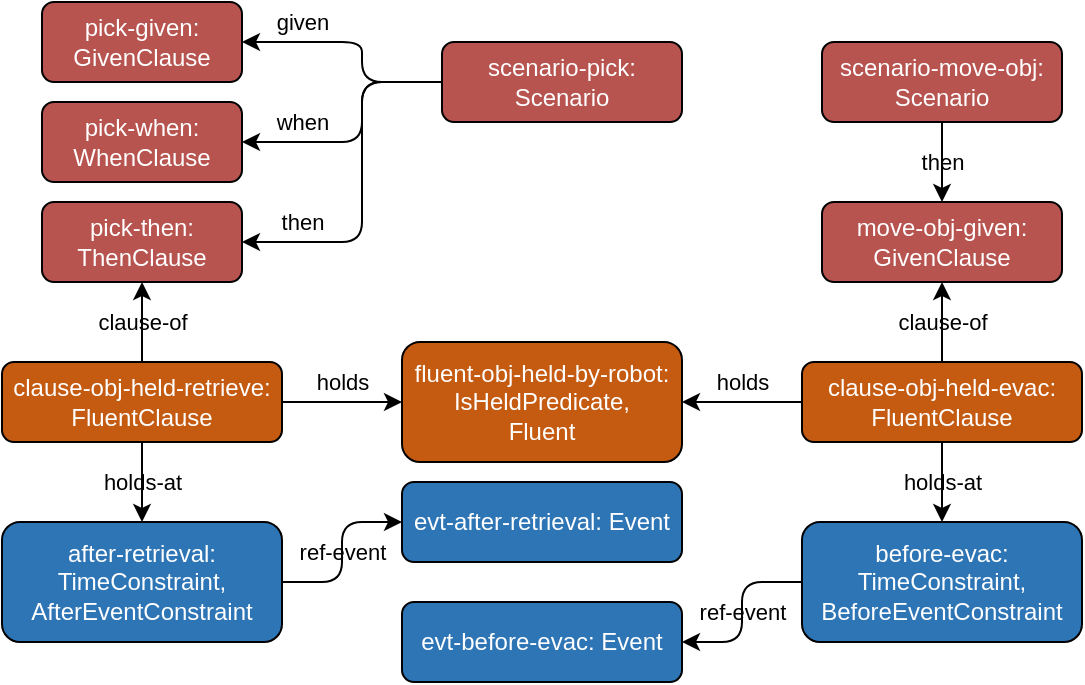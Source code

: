 <mxfile version="24.6.4" type="device" pages="3">
  <diagram name="clause-2-scenario" id="ZkkbawUHQz090-D37wvh">
    <mxGraphModel dx="1434" dy="854" grid="1" gridSize="10" guides="1" tooltips="1" connect="1" arrows="1" fold="1" page="1" pageScale="1" pageWidth="1169" pageHeight="827" math="0" shadow="0">
      <root>
        <mxCell id="0" />
        <mxCell id="1" parent="0" />
        <mxCell id="jvQCmLnBRhZeScLjmYUT-4" value="fluent-obj-held-by-robot: IsHeldPredicate,&lt;br&gt;Fluent" style="rounded=1;whiteSpace=wrap;html=1;fillColor=#C55A11;fontColor=#FFFFFF;labelBackgroundColor=none;" parent="1" vertex="1">
          <mxGeometry x="440" y="470" width="140" height="60" as="geometry" />
        </mxCell>
        <mxCell id="jvQCmLnBRhZeScLjmYUT-6" value="holds" style="edgeStyle=orthogonalEdgeStyle;shape=connector;rounded=1;orthogonalLoop=1;jettySize=auto;html=1;labelBackgroundColor=none;strokeColor=default;align=center;verticalAlign=middle;fontFamily=Helvetica;fontSize=11;fontColor=default;endArrow=classic;" parent="1" source="jvQCmLnBRhZeScLjmYUT-9" target="jvQCmLnBRhZeScLjmYUT-4" edge="1">
          <mxGeometry y="10" relative="1" as="geometry">
            <mxPoint as="offset" />
            <mxPoint x="440" y="500" as="targetPoint" />
          </mxGeometry>
        </mxCell>
        <mxCell id="jvQCmLnBRhZeScLjmYUT-7" value="holds-at" style="edgeStyle=orthogonalEdgeStyle;shape=connector;rounded=1;orthogonalLoop=1;jettySize=auto;html=1;labelBackgroundColor=none;strokeColor=default;align=center;verticalAlign=middle;fontFamily=Helvetica;fontSize=11;fontColor=default;endArrow=classic;" parent="1" source="jvQCmLnBRhZeScLjmYUT-9" target="jvQCmLnBRhZeScLjmYUT-11" edge="1">
          <mxGeometry relative="1" as="geometry" />
        </mxCell>
        <mxCell id="jvQCmLnBRhZeScLjmYUT-8" value="clause-of" style="edgeStyle=orthogonalEdgeStyle;shape=connector;rounded=1;orthogonalLoop=1;jettySize=auto;html=1;labelBackgroundColor=none;strokeColor=default;align=center;verticalAlign=middle;fontFamily=Helvetica;fontSize=11;fontColor=default;endArrow=classic;" parent="1" source="jvQCmLnBRhZeScLjmYUT-9" target="jvQCmLnBRhZeScLjmYUT-15" edge="1">
          <mxGeometry relative="1" as="geometry" />
        </mxCell>
        <mxCell id="jvQCmLnBRhZeScLjmYUT-9" value="clause-obj-held-retrieve: FluentClause" style="rounded=1;whiteSpace=wrap;html=1;labelBackgroundColor=none;fillColor=#C55A11;fontColor=#FFFFFF;" parent="1" vertex="1">
          <mxGeometry x="240" y="480" width="140" height="40" as="geometry" />
        </mxCell>
        <mxCell id="9DVTHavd1RBfUQRVlFWA-4" value="ref-event" style="edgeStyle=orthogonalEdgeStyle;shape=connector;rounded=1;orthogonalLoop=1;jettySize=auto;html=1;strokeColor=default;align=center;verticalAlign=middle;fontFamily=Helvetica;fontSize=11;fontColor=default;labelBackgroundColor=none;endArrow=classic;" edge="1" parent="1" source="jvQCmLnBRhZeScLjmYUT-11" target="9DVTHavd1RBfUQRVlFWA-1">
          <mxGeometry relative="1" as="geometry" />
        </mxCell>
        <mxCell id="jvQCmLnBRhZeScLjmYUT-11" value="after-retrieval: TimeConstraint, AfterEventConstraint" style="rounded=1;whiteSpace=wrap;html=1;fillColor=#2E75B6;fontColor=#FFFFFF;labelBackgroundColor=none;" parent="1" vertex="1">
          <mxGeometry x="240" y="560" width="140" height="60" as="geometry" />
        </mxCell>
        <mxCell id="jvQCmLnBRhZeScLjmYUT-12" value="then" style="edgeStyle=orthogonalEdgeStyle;shape=connector;rounded=1;orthogonalLoop=1;jettySize=auto;html=1;labelBackgroundColor=none;strokeColor=default;align=center;verticalAlign=middle;fontFamily=Helvetica;fontSize=11;fontColor=default;endArrow=classic;" parent="1" source="jvQCmLnBRhZeScLjmYUT-14" target="jvQCmLnBRhZeScLjmYUT-15" edge="1">
          <mxGeometry x="0.667" y="-10" relative="1" as="geometry">
            <Array as="points">
              <mxPoint x="420" y="340" />
              <mxPoint x="420" y="420" />
            </Array>
            <mxPoint as="offset" />
          </mxGeometry>
        </mxCell>
        <mxCell id="jvQCmLnBRhZeScLjmYUT-13" value="when" style="edgeStyle=orthogonalEdgeStyle;shape=connector;rounded=1;orthogonalLoop=1;jettySize=auto;html=1;labelBackgroundColor=none;strokeColor=default;align=center;verticalAlign=middle;fontFamily=Helvetica;fontSize=11;fontColor=default;endArrow=classic;" parent="1" source="jvQCmLnBRhZeScLjmYUT-14" target="jvQCmLnBRhZeScLjmYUT-25" edge="1">
          <mxGeometry x="0.538" y="-10" relative="1" as="geometry">
            <Array as="points">
              <mxPoint x="420" y="340" />
              <mxPoint x="420" y="370" />
            </Array>
            <mxPoint as="offset" />
          </mxGeometry>
        </mxCell>
        <mxCell id="jvQCmLnBRhZeScLjmYUT-14" value="scenario-pick: Scenario" style="rounded=1;whiteSpace=wrap;html=1;labelBackgroundColor=none;fillColor=#B85450;fontColor=#FFFFFF;" parent="1" vertex="1">
          <mxGeometry x="460" y="320" width="120" height="40" as="geometry" />
        </mxCell>
        <mxCell id="jvQCmLnBRhZeScLjmYUT-15" value="pick-then: ThenClause" style="rounded=1;whiteSpace=wrap;html=1;labelBackgroundColor=none;fillColor=#B85450;fontColor=#FFFFFF;" parent="1" vertex="1">
          <mxGeometry x="260" y="400" width="100" height="40" as="geometry" />
        </mxCell>
        <mxCell id="jvQCmLnBRhZeScLjmYUT-16" value="holds" style="edgeStyle=orthogonalEdgeStyle;shape=connector;rounded=1;orthogonalLoop=1;jettySize=auto;html=1;labelBackgroundColor=none;strokeColor=default;align=center;verticalAlign=middle;fontFamily=Helvetica;fontSize=11;fontColor=default;endArrow=classic;" parent="1" source="jvQCmLnBRhZeScLjmYUT-17" target="jvQCmLnBRhZeScLjmYUT-4" edge="1">
          <mxGeometry y="-10" relative="1" as="geometry">
            <mxPoint as="offset" />
            <mxPoint x="580" y="500" as="targetPoint" />
          </mxGeometry>
        </mxCell>
        <mxCell id="jvQCmLnBRhZeScLjmYUT-17" value="clause-obj-held-evac: FluentClause" style="rounded=1;whiteSpace=wrap;html=1;labelBackgroundColor=none;fillColor=#C55A11;fontColor=#FFFFFF;" parent="1" vertex="1">
          <mxGeometry x="640" y="480" width="140" height="40" as="geometry" />
        </mxCell>
        <mxCell id="9DVTHavd1RBfUQRVlFWA-5" value="ref-event" style="edgeStyle=orthogonalEdgeStyle;shape=connector;rounded=1;orthogonalLoop=1;jettySize=auto;html=1;strokeColor=default;align=center;verticalAlign=middle;fontFamily=Helvetica;fontSize=11;fontColor=default;labelBackgroundColor=none;endArrow=classic;" edge="1" parent="1" source="jvQCmLnBRhZeScLjmYUT-19" target="9DVTHavd1RBfUQRVlFWA-2">
          <mxGeometry relative="1" as="geometry" />
        </mxCell>
        <mxCell id="jvQCmLnBRhZeScLjmYUT-19" value="before-evac: TimeConstraint, BeforeEventConstraint" style="rounded=1;whiteSpace=wrap;html=1;fillColor=#2E75B6;fontColor=#FFFFFF;labelBackgroundColor=none;" parent="1" vertex="1">
          <mxGeometry x="640" y="560" width="140" height="60" as="geometry" />
        </mxCell>
        <mxCell id="jvQCmLnBRhZeScLjmYUT-20" value="holds-at" style="edgeStyle=orthogonalEdgeStyle;shape=connector;rounded=1;orthogonalLoop=1;jettySize=auto;html=1;labelBackgroundColor=none;strokeColor=default;align=center;verticalAlign=middle;fontFamily=Helvetica;fontSize=11;fontColor=default;endArrow=classic;" parent="1" source="jvQCmLnBRhZeScLjmYUT-17" target="jvQCmLnBRhZeScLjmYUT-19" edge="1">
          <mxGeometry relative="1" as="geometry">
            <mxPoint x="320" y="530" as="sourcePoint" />
            <mxPoint x="320" y="570" as="targetPoint" />
          </mxGeometry>
        </mxCell>
        <mxCell id="jvQCmLnBRhZeScLjmYUT-21" value="then" style="edgeStyle=orthogonalEdgeStyle;shape=connector;rounded=1;orthogonalLoop=1;jettySize=auto;html=1;labelBackgroundColor=none;strokeColor=default;align=center;verticalAlign=middle;fontFamily=Helvetica;fontSize=11;fontColor=default;endArrow=classic;" parent="1" source="jvQCmLnBRhZeScLjmYUT-22" target="jvQCmLnBRhZeScLjmYUT-23" edge="1">
          <mxGeometry relative="1" as="geometry">
            <mxPoint as="offset" />
          </mxGeometry>
        </mxCell>
        <mxCell id="jvQCmLnBRhZeScLjmYUT-22" value="scenario-move-obj: Scenario" style="rounded=1;whiteSpace=wrap;html=1;labelBackgroundColor=none;fillColor=#B85450;fontColor=#FFFFFF;" parent="1" vertex="1">
          <mxGeometry x="650" y="320" width="120" height="40" as="geometry" />
        </mxCell>
        <mxCell id="jvQCmLnBRhZeScLjmYUT-23" value="move-obj-given: GivenClause" style="rounded=1;whiteSpace=wrap;html=1;labelBackgroundColor=none;fillColor=#B85450;fontColor=#FFFFFF;" parent="1" vertex="1">
          <mxGeometry x="650" y="400" width="120" height="40" as="geometry" />
        </mxCell>
        <mxCell id="jvQCmLnBRhZeScLjmYUT-24" value="pick-given: GivenClause" style="rounded=1;whiteSpace=wrap;html=1;labelBackgroundColor=none;fillColor=#B85450;fontColor=#FFFFFF;" parent="1" vertex="1">
          <mxGeometry x="260" y="300" width="100" height="40" as="geometry" />
        </mxCell>
        <mxCell id="jvQCmLnBRhZeScLjmYUT-25" value="pick-when: WhenClause" style="rounded=1;whiteSpace=wrap;html=1;labelBackgroundColor=none;fillColor=#B85450;fontColor=#FFFFFF;" parent="1" vertex="1">
          <mxGeometry x="260" y="350" width="100" height="40" as="geometry" />
        </mxCell>
        <mxCell id="jvQCmLnBRhZeScLjmYUT-26" value="clause-of" style="edgeStyle=orthogonalEdgeStyle;shape=connector;rounded=1;orthogonalLoop=1;jettySize=auto;html=1;labelBackgroundColor=none;strokeColor=default;align=center;verticalAlign=middle;fontFamily=Helvetica;fontSize=11;fontColor=default;endArrow=classic;" parent="1" source="jvQCmLnBRhZeScLjmYUT-17" target="jvQCmLnBRhZeScLjmYUT-23" edge="1">
          <mxGeometry relative="1" as="geometry">
            <mxPoint x="320" y="490" as="sourcePoint" />
            <mxPoint x="320" y="450" as="targetPoint" />
          </mxGeometry>
        </mxCell>
        <mxCell id="jvQCmLnBRhZeScLjmYUT-27" value="given" style="edgeStyle=orthogonalEdgeStyle;shape=connector;rounded=1;orthogonalLoop=1;jettySize=auto;html=1;labelBackgroundColor=none;strokeColor=default;align=center;verticalAlign=middle;fontFamily=Helvetica;fontSize=11;fontColor=default;endArrow=classic;" parent="1" source="jvQCmLnBRhZeScLjmYUT-14" target="jvQCmLnBRhZeScLjmYUT-24" edge="1">
          <mxGeometry x="0.5" y="-10" relative="1" as="geometry">
            <Array as="points">
              <mxPoint x="420" y="340" />
              <mxPoint x="420" y="320" />
            </Array>
            <mxPoint as="offset" />
            <mxPoint x="270" y="-20" as="sourcePoint" />
            <mxPoint x="350" y="-70" as="targetPoint" />
          </mxGeometry>
        </mxCell>
        <mxCell id="9DVTHavd1RBfUQRVlFWA-1" value="evt-after-retrieval: Event" style="rounded=1;whiteSpace=wrap;html=1;labelBackgroundColor=none;fillColor=#2E75B6;fontColor=#FFFFFF;" vertex="1" parent="1">
          <mxGeometry x="440" y="540" width="140" height="40" as="geometry" />
        </mxCell>
        <mxCell id="9DVTHavd1RBfUQRVlFWA-2" value="evt-before-evac: Event" style="rounded=1;whiteSpace=wrap;html=1;labelBackgroundColor=none;fillColor=#2E75B6;fontColor=#FFFFFF;" vertex="1" parent="1">
          <mxGeometry x="440" y="600" width="140" height="40" as="geometry" />
        </mxCell>
      </root>
    </mxGraphModel>
  </diagram>
  <diagram id="Czmpx11kEOldU_jqC02R" name="template-variable">
    <mxGraphModel dx="1434" dy="854" grid="1" gridSize="10" guides="1" tooltips="1" connect="1" arrows="1" fold="1" page="1" pageScale="1" pageWidth="1169" pageHeight="827" math="0" shadow="0">
      <root>
        <mxCell id="0" />
        <mxCell id="1" parent="0" />
        <mxCell id="6wdweHEicqY5qNKsb8Mw-1" value="given" style="edgeStyle=orthogonalEdgeStyle;shape=connector;rounded=1;orthogonalLoop=1;jettySize=auto;html=1;labelBackgroundColor=default;strokeColor=default;align=center;verticalAlign=middle;fontFamily=Helvetica;fontSize=11;fontColor=default;endArrow=classic;" parent="1" source="6wdweHEicqY5qNKsb8Mw-4" target="hrFf3gBbYPtmXdrULgR2-2" edge="1">
          <mxGeometry x="0.636" y="10" relative="1" as="geometry">
            <Array as="points">
              <mxPoint x="340" y="180" />
              <mxPoint x="340" y="120" />
            </Array>
            <mxPoint as="offset" />
            <mxPoint x="380" y="144" as="targetPoint" />
          </mxGeometry>
        </mxCell>
        <mxCell id="6wdweHEicqY5qNKsb8Mw-2" value="when" style="edgeStyle=orthogonalEdgeStyle;shape=connector;rounded=1;orthogonalLoop=1;jettySize=auto;html=1;labelBackgroundColor=default;strokeColor=default;align=center;verticalAlign=middle;fontFamily=Helvetica;fontSize=11;fontColor=default;endArrow=classic;" parent="1" source="6wdweHEicqY5qNKsb8Mw-4" target="hrFf3gBbYPtmXdrULgR2-3" edge="1">
          <mxGeometry x="0.2" y="10" relative="1" as="geometry">
            <mxPoint as="offset" />
            <mxPoint x="380" y="194" as="targetPoint" />
          </mxGeometry>
        </mxCell>
        <mxCell id="6wdweHEicqY5qNKsb8Mw-3" value="then" style="edgeStyle=orthogonalEdgeStyle;shape=connector;rounded=1;orthogonalLoop=1;jettySize=auto;html=1;labelBackgroundColor=default;strokeColor=default;align=center;verticalAlign=middle;fontFamily=Helvetica;fontSize=11;fontColor=default;endArrow=classic;" parent="1" source="6wdweHEicqY5qNKsb8Mw-4" target="hrFf3gBbYPtmXdrULgR2-1" edge="1">
          <mxGeometry x="0.636" y="10" relative="1" as="geometry">
            <Array as="points">
              <mxPoint x="340" y="180" />
              <mxPoint x="340" y="240" />
            </Array>
            <mxPoint as="offset" />
            <mxPoint x="380" y="244" as="targetPoint" />
          </mxGeometry>
        </mxCell>
        <mxCell id="6wdweHEicqY5qNKsb8Mw-4" value="scenario-pick: Scenario" style="rounded=1;whiteSpace=wrap;html=1;fillColor=#B85450;fontColor=#FFFFFF;" parent="1" vertex="1">
          <mxGeometry x="200" y="160" width="119" height="40" as="geometry" />
        </mxCell>
        <mxCell id="6wdweHEicqY5qNKsb8Mw-8" value="of-scenario" style="edgeStyle=orthogonalEdgeStyle;shape=connector;rounded=1;orthogonalLoop=1;jettySize=auto;html=1;labelBackgroundColor=default;strokeColor=default;align=center;verticalAlign=middle;fontFamily=Helvetica;fontSize=11;fontColor=default;endArrow=classic;" parent="1" source="6wdweHEicqY5qNKsb8Mw-10" target="6wdweHEicqY5qNKsb8Mw-4" edge="1">
          <mxGeometry relative="1" as="geometry" />
        </mxCell>
        <mxCell id="6wdweHEicqY5qNKsb8Mw-9" value="has-clause" style="edgeStyle=orthogonalEdgeStyle;shape=connector;rounded=1;orthogonalLoop=1;jettySize=auto;html=1;labelBackgroundColor=default;strokeColor=default;align=center;verticalAlign=middle;fontFamily=Helvetica;fontSize=11;fontColor=default;endArrow=classic;" parent="1" source="6wdweHEicqY5qNKsb8Mw-10" target="6wdweHEicqY5qNKsb8Mw-14" edge="1">
          <mxGeometry relative="1" as="geometry">
            <Array as="points">
              <mxPoint x="260" y="380" />
              <mxPoint x="430" y="380" />
            </Array>
          </mxGeometry>
        </mxCell>
        <mxCell id="6wdweHEicqY5qNKsb8Mw-10" value="pick-tmpl: ScenarioTemplate" style="rounded=1;whiteSpace=wrap;html=1;fillColor=#B85450;fontColor=#FFFFFF;" parent="1" vertex="1">
          <mxGeometry x="200" y="300" width="119" height="40" as="geometry" />
        </mxCell>
        <mxCell id="6wdweHEicqY5qNKsb8Mw-11" value="ref-agent" style="edgeStyle=orthogonalEdgeStyle;rounded=1;orthogonalLoop=1;jettySize=auto;html=1;" parent="1" source="6wdweHEicqY5qNKsb8Mw-14" target="6wdweHEicqY5qNKsb8Mw-18" edge="1">
          <mxGeometry x="0.667" relative="1" as="geometry">
            <mxPoint as="offset" />
            <mxPoint x="480" y="304" as="targetPoint" />
          </mxGeometry>
        </mxCell>
        <mxCell id="6wdweHEicqY5qNKsb8Mw-12" value="clause-of" style="edgeStyle=orthogonalEdgeStyle;rounded=1;orthogonalLoop=1;jettySize=auto;html=1;" parent="1" source="6wdweHEicqY5qNKsb8Mw-14" target="hrFf3gBbYPtmXdrULgR2-1" edge="1">
          <mxGeometry relative="1" as="geometry">
            <mxPoint x="480" y="244" as="targetPoint" />
          </mxGeometry>
        </mxCell>
        <mxCell id="6wdweHEicqY5qNKsb8Mw-14" value="clause-obj-held-retrieve: FluentClause" style="rounded=1;whiteSpace=wrap;html=1;fillColor=#C55A11;fontColor=#FFFFFF;" parent="1" vertex="1">
          <mxGeometry x="360" y="300" width="139" height="40" as="geometry" />
        </mxCell>
        <mxCell id="6wdweHEicqY5qNKsb8Mw-17" value="ref-object" style="edgeStyle=orthogonalEdgeStyle;rounded=1;orthogonalLoop=1;jettySize=auto;html=1;" parent="1" source="6wdweHEicqY5qNKsb8Mw-14" target="6wdweHEicqY5qNKsb8Mw-19" edge="1">
          <mxGeometry x="0.667" relative="1" as="geometry">
            <mxPoint as="offset" />
            <mxPoint x="480" y="364" as="targetPoint" />
          </mxGeometry>
        </mxCell>
        <mxCell id="6wdweHEicqY5qNKsb8Mw-18" value="robot: ScenarioVariable" style="rounded=1;whiteSpace=wrap;html=1;fillColor=#CE9AFC;fontColor=#FFFFFF;" parent="1" vertex="1">
          <mxGeometry x="520" y="240" width="119" height="40" as="geometry" />
        </mxCell>
        <mxCell id="6wdweHEicqY5qNKsb8Mw-19" value="target-obj: ScenarioVariable" style="rounded=1;whiteSpace=wrap;html=1;fillColor=#CE9AFC;fontColor=#FFFFFF;" parent="1" vertex="1">
          <mxGeometry x="520" y="360" width="119" height="40" as="geometry" />
        </mxCell>
        <mxCell id="hrFf3gBbYPtmXdrULgR2-1" value="pick-then: ThenClause" style="rounded=1;whiteSpace=wrap;html=1;fillColor=#B85450;fontColor=#FFFFFF;" parent="1" vertex="1">
          <mxGeometry x="380" y="220" width="99" height="40" as="geometry" />
        </mxCell>
        <mxCell id="hrFf3gBbYPtmXdrULgR2-2" value="pick-given: GivenClause" style="rounded=1;whiteSpace=wrap;html=1;fillColor=#B85450;fontColor=#FFFFFF;" parent="1" vertex="1">
          <mxGeometry x="380" y="100" width="99" height="40" as="geometry" />
        </mxCell>
        <mxCell id="hrFf3gBbYPtmXdrULgR2-3" value="pick-when: WhenClause" style="rounded=1;whiteSpace=wrap;html=1;fillColor=#B85450;fontColor=#FFFFFF;" parent="1" vertex="1">
          <mxGeometry x="380" y="160" width="99" height="40" as="geometry" />
        </mxCell>
        <mxCell id="QPM5QYjZWs1D5yeofLT0-1" style="edgeStyle=orthogonalEdgeStyle;shape=connector;rounded=1;orthogonalLoop=1;jettySize=auto;html=1;labelBackgroundColor=default;strokeColor=default;align=center;verticalAlign=middle;fontFamily=Helvetica;fontSize=11;fontColor=default;endArrow=classic;" parent="1" source="iQSJltLTpahty5pUiRL_-1" target="6wdweHEicqY5qNKsb8Mw-19" edge="1">
          <mxGeometry relative="1" as="geometry">
            <Array as="points">
              <mxPoint x="670" y="180" />
              <mxPoint x="670" y="380" />
            </Array>
          </mxGeometry>
        </mxCell>
        <mxCell id="iQSJltLTpahty5pUiRL_-1" value="clause-obj-held-evac: FluentClause" style="rounded=1;whiteSpace=wrap;html=1;fillColor=#C55A11;fontColor=#FFFFFF;" parent="1" vertex="1">
          <mxGeometry x="510" y="160" width="139" height="40" as="geometry" />
        </mxCell>
        <mxCell id="iQSJltLTpahty5pUiRL_-3" value="ref-agent" style="edgeStyle=orthogonalEdgeStyle;rounded=1;orthogonalLoop=1;jettySize=auto;html=1;" parent="1" source="iQSJltLTpahty5pUiRL_-1" target="6wdweHEicqY5qNKsb8Mw-18" edge="1">
          <mxGeometry relative="1" as="geometry">
            <mxPoint as="offset" />
            <mxPoint x="590" y="290" as="targetPoint" />
            <mxPoint x="510" y="330" as="sourcePoint" />
          </mxGeometry>
        </mxCell>
      </root>
    </mxGraphModel>
  </diagram>
  <diagram id="4UdVjNMm2gTS2Utrj_Y2" name="scene-n-variant">
    <mxGraphModel dx="775" dy="462" grid="1" gridSize="10" guides="1" tooltips="1" connect="1" arrows="1" fold="1" page="1" pageScale="1" pageWidth="1169" pageHeight="827" math="0" shadow="0">
      <root>
        <mxCell id="0" />
        <mxCell id="1" parent="0" />
        <mxCell id="WbwNVkWY8g4KYevu7iRS-22" value="scenario-pick: Scenario" style="rounded=1;whiteSpace=wrap;html=1;fillColor=#B85450;fontColor=#FFFFFF;" parent="1" vertex="1">
          <mxGeometry x="240" y="40" width="120" height="40" as="geometry" />
        </mxCell>
        <mxCell id="WbwNVkWY8g4KYevu7iRS-23" value="of-scenario" style="edgeStyle=orthogonalEdgeStyle;shape=connector;rounded=1;orthogonalLoop=1;jettySize=auto;html=1;labelBackgroundColor=default;strokeColor=default;align=center;verticalAlign=middle;fontFamily=Helvetica;fontSize=11;fontColor=default;endArrow=classic;" parent="1" source="WbwNVkWY8g4KYevu7iRS-24" target="WbwNVkWY8g4KYevu7iRS-22" edge="1">
          <mxGeometry relative="1" as="geometry">
            <mxPoint as="offset" />
          </mxGeometry>
        </mxCell>
        <mxCell id="WbwNVkWY8g4KYevu7iRS-24" value="pick-tmpl: ScenarioTemplate" style="rounded=1;whiteSpace=wrap;html=1;fillColor=#B85450;fontColor=#FFFFFF;" parent="1" vertex="1">
          <mxGeometry x="240" y="120" width="120" height="40" as="geometry" />
        </mxCell>
        <mxCell id="WbwNVkWY8g4KYevu7iRS-26" value="has-criteria" style="edgeStyle=orthogonalEdgeStyle;rounded=1;orthogonalLoop=1;jettySize=auto;html=1;labelBackgroundColor=default;" parent="1" source="WbwNVkWY8g4KYevu7iRS-27" target="WbwNVkWY8g4KYevu7iRS-34" edge="1">
          <mxGeometry relative="1" as="geometry">
            <mxPoint as="offset" />
          </mxGeometry>
        </mxCell>
        <mxCell id="WbwNVkWY8g4KYevu7iRS-27" value="us-single-arm: UserStory" style="rounded=1;whiteSpace=wrap;html=1;fillColor=#B85450;fontColor=#FFFFFF;" parent="1" vertex="1">
          <mxGeometry x="40" y="40" width="120" height="40" as="geometry" />
        </mxCell>
        <mxCell id="WbwNVkWY8g4KYevu7iRS-28" value="rows" style="edgeStyle=orthogonalEdgeStyle;rounded=1;orthogonalLoop=1;jettySize=auto;html=1;labelBackgroundColor=default;" parent="1" source="WbwNVkWY8g4KYevu7iRS-30" target="WbwNVkWY8g4KYevu7iRS-31" edge="1">
          <mxGeometry relative="1" as="geometry">
            <mxPoint as="offset" />
          </mxGeometry>
        </mxCell>
        <mxCell id="WbwNVkWY8g4KYevu7iRS-29" value="variable-list" style="edgeStyle=orthogonalEdgeStyle;shape=connector;rounded=1;orthogonalLoop=1;jettySize=auto;html=1;labelBackgroundColor=default;strokeColor=default;align=center;verticalAlign=middle;fontFamily=Helvetica;fontSize=11;fontColor=default;endArrow=classic;jumpStyle=arc;" parent="1" source="WbwNVkWY8g4KYevu7iRS-30" target="Vwx8kiV4e0YVT70726lp-1" edge="1">
          <mxGeometry y="10" relative="1" as="geometry">
            <mxPoint as="offset" />
            <mxPoint x="240" y="230.0" as="targetPoint" />
          </mxGeometry>
        </mxCell>
        <mxCell id="WbwNVkWY8g4KYevu7iRS-30" value="battery-variation: TaskVariation,&lt;br&gt;TableVariation" style="rounded=1;whiteSpace=wrap;html=1;fillColor=#fff2cc;strokeColor=#E8AE00;" parent="1" vertex="1">
          <mxGeometry x="40" y="200" width="120" height="60" as="geometry" />
        </mxCell>
        <mxCell id="WbwNVkWY8g4KYevu7iRS-31" value="cyl-tray:&lt;br&gt;Object, BatteryTray" style="rounded=1;whiteSpace=wrap;html=1;fillColor=#d5e8d4;strokeColor=#82b366;" parent="1" vertex="1">
          <mxGeometry x="40" y="300" width="120" height="40" as="geometry" />
        </mxCell>
        <mxCell id="WbwNVkWY8g4KYevu7iRS-32" value="has-variation" style="edgeStyle=orthogonalEdgeStyle;rounded=1;orthogonalLoop=1;jettySize=auto;html=1;labelBackgroundColor=default;" parent="1" source="WbwNVkWY8g4KYevu7iRS-34" target="WbwNVkWY8g4KYevu7iRS-30" edge="1">
          <mxGeometry relative="1" as="geometry">
            <Array as="points">
              <mxPoint x="97.5" y="220" />
              <mxPoint x="97.5" y="220" />
            </Array>
          </mxGeometry>
        </mxCell>
        <mxCell id="WbwNVkWY8g4KYevu7iRS-33" value="of-template" style="edgeStyle=orthogonalEdgeStyle;rounded=0;orthogonalLoop=1;jettySize=auto;html=1;" parent="1" source="WbwNVkWY8g4KYevu7iRS-34" target="WbwNVkWY8g4KYevu7iRS-24" edge="1">
          <mxGeometry y="20" relative="1" as="geometry">
            <mxPoint as="offset" />
          </mxGeometry>
        </mxCell>
        <mxCell id="WbwNVkWY8g4KYevu7iRS-34" value="avl-retrieve: ScenarioVariant" style="rounded=1;whiteSpace=wrap;html=1;fillColor=#B85450;fontColor=#FFFFFF;" parent="1" vertex="1">
          <mxGeometry x="40" y="120" width="120" height="40" as="geometry" />
        </mxCell>
        <mxCell id="qOcO0DQtf45V6wukuOvs-7" value="rows" style="edgeStyle=orthogonalEdgeStyle;rounded=1;orthogonalLoop=1;jettySize=auto;html=1;labelBackgroundColor=default;" parent="1" source="qOcO0DQtf45V6wukuOvs-9" target="qOcO0DQtf45V6wukuOvs-10" edge="1">
          <mxGeometry relative="1" as="geometry">
            <mxPoint as="offset" />
          </mxGeometry>
        </mxCell>
        <mxCell id="qOcO0DQtf45V6wukuOvs-9" value="battery-variation: TaskVariation, TableVariation" style="rounded=1;whiteSpace=wrap;html=1;fillColor=#fff2cc;strokeColor=#E8AE00;" parent="1" vertex="1">
          <mxGeometry x="440" y="120" width="120" height="60" as="geometry" />
        </mxCell>
        <mxCell id="qOcO0DQtf45V6wukuOvs-10" value="cyl-tray:&lt;br&gt;Object, BatteryTray" style="rounded=1;whiteSpace=wrap;html=1;fillColor=#d5e8d4;strokeColor=#82b366;" parent="1" vertex="1">
          <mxGeometry x="440" y="220" width="120" height="40" as="geometry" />
        </mxCell>
        <mxCell id="qOcO0DQtf45V6wukuOvs-11" value="has-obj" style="edgeStyle=orthogonalEdgeStyle;shape=connector;rounded=1;orthogonalLoop=1;jettySize=auto;html=1;labelBackgroundColor=default;strokeColor=default;align=center;verticalAlign=middle;fontFamily=Helvetica;fontSize=11;fontColor=default;endArrow=classic;" parent="1" source="qOcO0DQtf45V6wukuOvs-14" target="qOcO0DQtf45V6wukuOvs-10" edge="1">
          <mxGeometry y="-10" relative="1" as="geometry">
            <mxPoint as="offset" />
          </mxGeometry>
        </mxCell>
        <mxCell id="qOcO0DQtf45V6wukuOvs-12" value="of-scene" style="edgeStyle=orthogonalEdgeStyle;shape=connector;rounded=1;orthogonalLoop=1;jettySize=auto;html=1;labelBackgroundColor=default;strokeColor=default;align=center;verticalAlign=middle;fontFamily=Helvetica;fontSize=11;fontColor=default;endArrow=classic;" parent="1" source="qOcO0DQtf45V6wukuOvs-14" target="qOcO0DQtf45V6wukuOvs-15" edge="1">
          <mxGeometry relative="1" as="geometry" />
        </mxCell>
        <mxCell id="qOcO0DQtf45V6wukuOvs-13" value="has-obj" style="edgeStyle=orthogonalEdgeStyle;shape=connector;rounded=1;orthogonalLoop=1;jettySize=auto;html=1;labelBackgroundColor=default;strokeColor=default;align=center;verticalAlign=middle;fontFamily=Helvetica;fontSize=11;fontColor=default;endArrow=classic;" parent="1" source="qOcO0DQtf45V6wukuOvs-14" target="qOcO0DQtf45V6wukuOvs-16" edge="1">
          <mxGeometry x="0.625" y="10" relative="1" as="geometry">
            <mxPoint as="offset" />
            <Array as="points">
              <mxPoint x="680" y="300" />
            </Array>
          </mxGeometry>
        </mxCell>
        <mxCell id="qOcO0DQtf45V6wukuOvs-14" value="scn-has-obj-avl: SceneHasObjects" style="rounded=1;whiteSpace=wrap;html=1;fillColor=#76608a;fontColor=#ffffff;strokeColor=#432D57;" parent="1" vertex="1">
          <mxGeometry x="620" y="220" width="120" height="40" as="geometry" />
        </mxCell>
        <mxCell id="qOcO0DQtf45V6wukuOvs-15" value="scn-pick: Scene" style="rounded=1;whiteSpace=wrap;html=1;fillColor=#76608a;fontColor=#ffffff;strokeColor=#432D57;" parent="1" vertex="1">
          <mxGeometry x="620" y="130" width="120" height="40" as="geometry" />
        </mxCell>
        <mxCell id="qOcO0DQtf45V6wukuOvs-16" value="tool-box:&lt;br&gt;Object" style="rounded=1;whiteSpace=wrap;html=1;fillColor=#d5e8d4;strokeColor=#82b366;" parent="1" vertex="1">
          <mxGeometry x="440" y="280" width="120" height="40" as="geometry" />
        </mxCell>
        <mxCell id="qOcO0DQtf45V6wukuOvs-17" value="pick-tmpl: ScenarioTemplate" style="rounded=1;whiteSpace=wrap;html=1;fillColor=#B85450;fontColor=#FFFFFF;" parent="1" vertex="1">
          <mxGeometry x="620" y="40" width="120" height="40" as="geometry" />
        </mxCell>
        <mxCell id="qOcO0DQtf45V6wukuOvs-18" value="has-scene" style="edgeStyle=orthogonalEdgeStyle;shape=connector;rounded=1;orthogonalLoop=1;jettySize=auto;html=1;labelBackgroundColor=default;strokeColor=default;align=center;verticalAlign=middle;fontFamily=Helvetica;fontSize=11;fontColor=default;endArrow=classic;" parent="1" source="qOcO0DQtf45V6wukuOvs-17" target="qOcO0DQtf45V6wukuOvs-15" edge="1">
          <mxGeometry relative="1" as="geometry">
            <mxPoint x="780" y="-30" as="targetPoint" />
          </mxGeometry>
        </mxCell>
        <mxCell id="qOcO0DQtf45V6wukuOvs-20" value="of-template" style="edgeStyle=orthogonalEdgeStyle;rounded=0;orthogonalLoop=1;jettySize=auto;html=1;" parent="1" source="qOcO0DQtf45V6wukuOvs-22" target="qOcO0DQtf45V6wukuOvs-17" edge="1">
          <mxGeometry y="20" relative="1" as="geometry">
            <mxPoint as="offset" />
            <mxPoint x="620" y="60" as="targetPoint" />
          </mxGeometry>
        </mxCell>
        <mxCell id="qOcO0DQtf45V6wukuOvs-21" value="has-in-scene" style="edgeStyle=orthogonalEdgeStyle;shape=connector;rounded=1;orthogonalLoop=1;jettySize=auto;html=1;labelBackgroundColor=default;strokeColor=default;align=center;verticalAlign=middle;fontFamily=Helvetica;fontSize=11;fontColor=default;endArrow=classic;" parent="1" source="qOcO0DQtf45V6wukuOvs-22" target="qOcO0DQtf45V6wukuOvs-14" edge="1">
          <mxGeometry x="-0.231" y="10" relative="1" as="geometry">
            <Array as="points">
              <mxPoint x="500" y="20" />
              <mxPoint x="760" y="20" />
              <mxPoint x="760" y="240" />
            </Array>
            <mxPoint as="offset" />
            <mxPoint x="680" y="240" as="targetPoint" />
          </mxGeometry>
        </mxCell>
        <mxCell id="qOcO0DQtf45V6wukuOvs-22" value="pickplace-hbrs: ScenarioVariant" style="rounded=1;whiteSpace=wrap;html=1;fillColor=#B85450;fontColor=#FFFFFF;" parent="1" vertex="1">
          <mxGeometry x="440" y="40" width="120" height="40" as="geometry" />
        </mxCell>
        <mxCell id="qOcO0DQtf45V6wukuOvs-23" value="has-variation" style="edgeStyle=orthogonalEdgeStyle;rounded=1;orthogonalLoop=1;jettySize=auto;html=1;labelBackgroundColor=default;" parent="1" source="qOcO0DQtf45V6wukuOvs-22" target="qOcO0DQtf45V6wukuOvs-9" edge="1">
          <mxGeometry relative="1" as="geometry">
            <mxPoint x="190" y="-270" as="sourcePoint" />
            <mxPoint x="190" y="-230" as="targetPoint" />
          </mxGeometry>
        </mxCell>
        <mxCell id="Vwx8kiV4e0YVT70726lp-1" value="target-obj: ScenarioVariable" style="rounded=1;whiteSpace=wrap;html=1;fillColor=#CE9AFC;fontColor=#FFFFFF;" vertex="1" parent="1">
          <mxGeometry x="241" y="210" width="119" height="40" as="geometry" />
        </mxCell>
        <mxCell id="jYbriyZxb1zlmFvVm1El-1" value="cyl-tray:&lt;br&gt;Object, BatteryTray" style="rounded=1;whiteSpace=wrap;html=1;fillColor=#d5e8d4;strokeColor=#82b366;" vertex="1" parent="1">
          <mxGeometry x="220" y="440" width="120" height="40" as="geometry" />
        </mxCell>
        <mxCell id="jYbriyZxb1zlmFvVm1El-3" value="of-object" style="edgeStyle=orthogonalEdgeStyle;shape=connector;rounded=1;orthogonalLoop=1;jettySize=auto;html=1;strokeColor=default;align=center;verticalAlign=middle;fontFamily=Helvetica;fontSize=11;fontColor=default;labelBackgroundColor=none;endArrow=classic;" edge="1" parent="1" source="jYbriyZxb1zlmFvVm1El-2" target="jYbriyZxb1zlmFvVm1El-1">
          <mxGeometry y="10" relative="1" as="geometry">
            <mxPoint as="offset" />
          </mxGeometry>
        </mxCell>
        <mxCell id="jYbriyZxb1zlmFvVm1El-5" value="has-model" style="edgeStyle=orthogonalEdgeStyle;shape=connector;rounded=1;orthogonalLoop=1;jettySize=auto;html=1;strokeColor=default;align=center;verticalAlign=middle;fontFamily=Helvetica;fontSize=11;fontColor=default;labelBackgroundColor=none;endArrow=classic;" edge="1" parent="1" source="jYbriyZxb1zlmFvVm1El-2" target="jYbriyZxb1zlmFvVm1El-4">
          <mxGeometry relative="1" as="geometry">
            <Array as="points">
              <mxPoint x="30" y="460" />
              <mxPoint x="30" y="520" />
            </Array>
          </mxGeometry>
        </mxCell>
        <mxCell id="jYbriyZxb1zlmFvVm1El-7" style="edgeStyle=orthogonalEdgeStyle;shape=connector;rounded=1;orthogonalLoop=1;jettySize=auto;html=1;strokeColor=default;align=center;verticalAlign=middle;fontFamily=Helvetica;fontSize=11;fontColor=default;labelBackgroundColor=none;endArrow=classic;" edge="1" parent="1" source="jYbriyZxb1zlmFvVm1El-2" target="jYbriyZxb1zlmFvVm1El-6">
          <mxGeometry relative="1" as="geometry">
            <Array as="points">
              <mxPoint x="30" y="460" />
              <mxPoint x="30" y="580" />
            </Array>
          </mxGeometry>
        </mxCell>
        <mxCell id="jYbriyZxb1zlmFvVm1El-2" value="modelled-tray:&lt;br&gt;ModelledObject" style="rounded=1;whiteSpace=wrap;html=1;fillColor=#f5f5f5;strokeColor=#666666;fontColor=#333333;" vertex="1" parent="1">
          <mxGeometry x="50" y="440" width="120" height="40" as="geometry" />
        </mxCell>
        <mxCell id="jYbriyZxb1zlmFvVm1El-9" value="simplices" style="edgeStyle=orthogonalEdgeStyle;shape=connector;rounded=1;orthogonalLoop=1;jettySize=auto;html=1;strokeColor=default;align=center;verticalAlign=middle;fontFamily=Helvetica;fontSize=11;fontColor=default;labelBackgroundColor=none;endArrow=classic;" edge="1" parent="1" source="jYbriyZxb1zlmFvVm1El-4" target="jYbriyZxb1zlmFvVm1El-8">
          <mxGeometry y="10" relative="1" as="geometry">
            <mxPoint as="offset" />
          </mxGeometry>
        </mxCell>
        <mxCell id="jYbriyZxb1zlmFvVm1El-4" value="tray-rigid-body:&lt;br&gt;ObjectModel, RigidBody" style="rounded=1;whiteSpace=wrap;html=1;fillColor=#f5f5f5;strokeColor=#666666;fontColor=#333333;" vertex="1" parent="1">
          <mxGeometry x="50" y="500" width="139" height="40" as="geometry" />
        </mxCell>
        <mxCell id="jYbriyZxb1zlmFvVm1El-11" value="path" style="edgeStyle=orthogonalEdgeStyle;shape=connector;rounded=1;orthogonalLoop=1;jettySize=auto;html=1;strokeColor=default;align=center;verticalAlign=middle;fontFamily=Helvetica;fontSize=11;fontColor=default;labelBackgroundColor=none;endArrow=classic;" edge="1" parent="1" source="jYbriyZxb1zlmFvVm1El-6" target="jYbriyZxb1zlmFvVm1El-10">
          <mxGeometry x="-0.127" y="10" relative="1" as="geometry">
            <mxPoint as="offset" />
          </mxGeometry>
        </mxCell>
        <mxCell id="jYbriyZxb1zlmFvVm1El-6" value="tray-usd:&lt;br&gt;ObjectModel, UsdFile" style="rounded=1;whiteSpace=wrap;html=1;fillColor=#f5f5f5;strokeColor=#666666;fontColor=#333333;" vertex="1" parent="1">
          <mxGeometry x="50" y="560" width="139" height="40" as="geometry" />
        </mxCell>
        <mxCell id="jYbriyZxb1zlmFvVm1El-8" value="tray-frame:&lt;br&gt;Frame" style="rounded=1;whiteSpace=wrap;html=1;fillColor=#f5f5f5;strokeColor=#666666;fontColor=#333333;" vertex="1" parent="1">
          <mxGeometry x="260" y="500" width="80" height="40" as="geometry" />
        </mxCell>
        <mxCell id="jYbriyZxb1zlmFvVm1El-10" value="xsd:string" style="rounded=1;whiteSpace=wrap;html=1;fillColor=#f5f5f5;strokeColor=#666666;fontColor=#333333;" vertex="1" parent="1">
          <mxGeometry x="260" y="560" width="80" height="40" as="geometry" />
        </mxCell>
      </root>
    </mxGraphModel>
  </diagram>
</mxfile>

